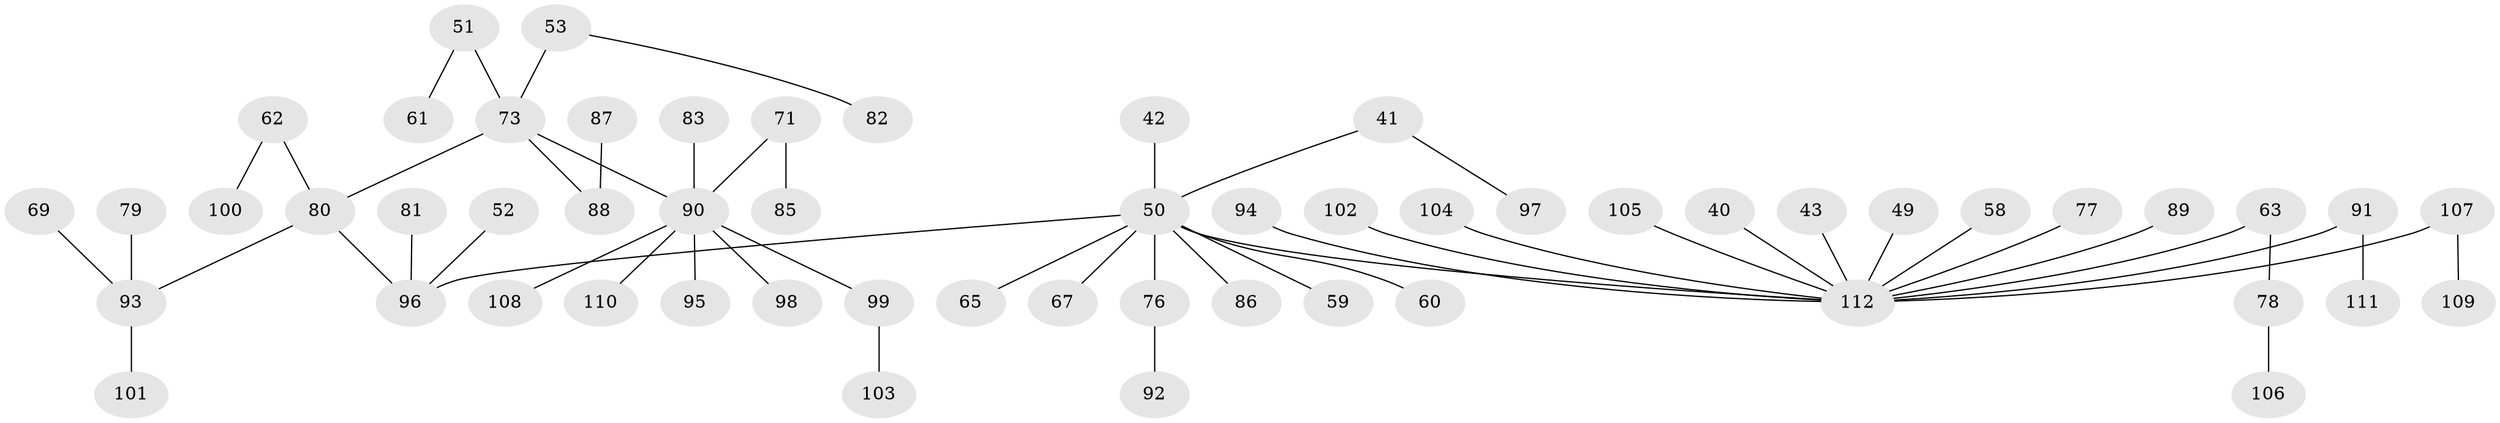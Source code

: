// original degree distribution, {3: 0.11607142857142858, 6: 0.026785714285714284, 2: 0.32142857142857145, 5: 0.026785714285714284, 7: 0.008928571428571428, 4: 0.044642857142857144, 1: 0.45535714285714285}
// Generated by graph-tools (version 1.1) at 2025/53/03/09/25 04:53:13]
// undirected, 56 vertices, 55 edges
graph export_dot {
graph [start="1"]
  node [color=gray90,style=filled];
  40 [super="+28"];
  41;
  42 [super="+38"];
  43;
  49;
  50 [super="+7+32+45+4+26+24+29+44"];
  51;
  52;
  53;
  58;
  59;
  60;
  61;
  62;
  63;
  65;
  67;
  69;
  71;
  73 [super="+27+68+37"];
  76 [super="+56"];
  77;
  78;
  79;
  80 [super="+48"];
  81;
  82;
  83;
  85;
  86;
  87;
  88 [super="+75"];
  89;
  90 [super="+57+74+25+33"];
  91;
  92;
  93 [super="+54+66"];
  94;
  95;
  96 [super="+30+39"];
  97;
  98;
  99;
  100;
  101;
  102;
  103;
  104;
  105;
  106;
  107;
  108;
  109;
  110;
  111;
  112 [super="+35+84+31+46+72+20+23+36"];
  40 -- 112;
  41 -- 97;
  41 -- 50;
  42 -- 50;
  43 -- 112;
  49 -- 112;
  50 -- 65;
  50 -- 86;
  50 -- 60;
  50 -- 67;
  50 -- 96;
  50 -- 112;
  50 -- 76;
  50 -- 59;
  51 -- 61;
  51 -- 73;
  52 -- 96;
  53 -- 82;
  53 -- 73;
  58 -- 112;
  62 -- 100;
  62 -- 80;
  63 -- 78;
  63 -- 112;
  69 -- 93;
  71 -- 85;
  71 -- 90;
  73 -- 88;
  73 -- 80;
  73 -- 90;
  76 -- 92;
  77 -- 112;
  78 -- 106;
  79 -- 93;
  80 -- 96;
  80 -- 93;
  81 -- 96;
  83 -- 90;
  87 -- 88;
  89 -- 112;
  90 -- 99;
  90 -- 108;
  90 -- 110;
  90 -- 95;
  90 -- 98;
  91 -- 111;
  91 -- 112;
  93 -- 101;
  94 -- 112;
  99 -- 103;
  102 -- 112;
  104 -- 112;
  105 -- 112;
  107 -- 109;
  107 -- 112;
}
